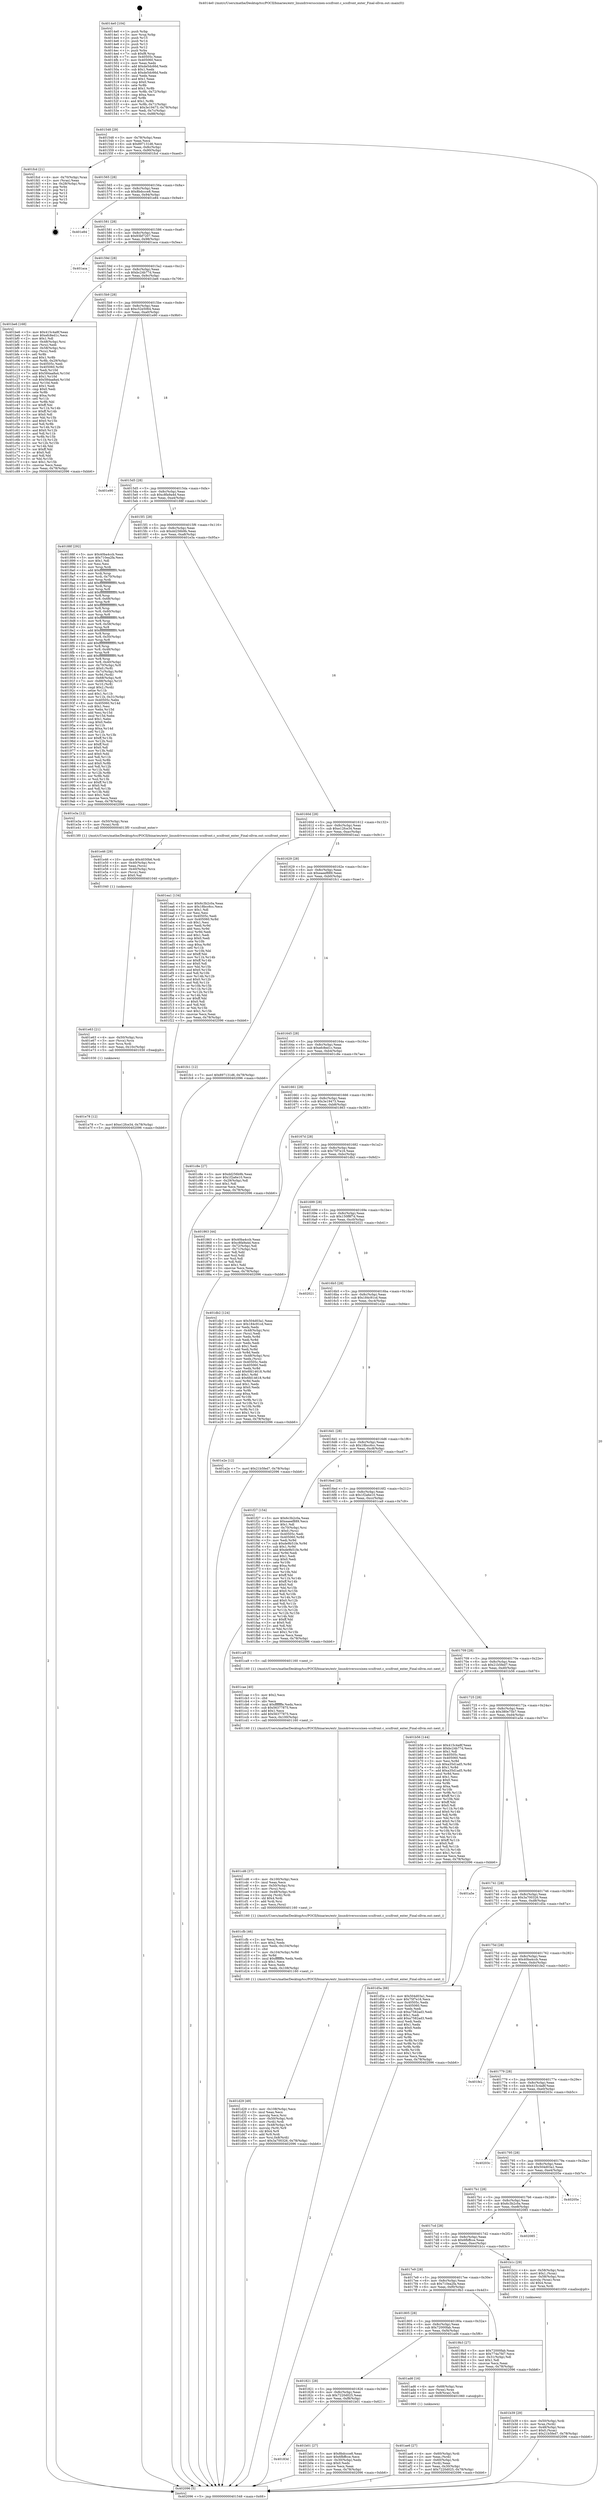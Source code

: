 digraph "0x4014e0" {
  label = "0x4014e0 (/mnt/c/Users/mathe/Desktop/tcc/POCII/binaries/extr_linuxdriversscsixen-scsifront.c_scsifront_enter_Final-ollvm.out::main(0))"
  labelloc = "t"
  node[shape=record]

  Entry [label="",width=0.3,height=0.3,shape=circle,fillcolor=black,style=filled]
  "0x401548" [label="{
     0x401548 [29]\l
     | [instrs]\l
     &nbsp;&nbsp;0x401548 \<+3\>: mov -0x78(%rbp),%eax\l
     &nbsp;&nbsp;0x40154b \<+2\>: mov %eax,%ecx\l
     &nbsp;&nbsp;0x40154d \<+6\>: sub $0x897131d6,%ecx\l
     &nbsp;&nbsp;0x401553 \<+6\>: mov %eax,-0x8c(%rbp)\l
     &nbsp;&nbsp;0x401559 \<+6\>: mov %ecx,-0x90(%rbp)\l
     &nbsp;&nbsp;0x40155f \<+6\>: je 0000000000401fcd \<main+0xaed\>\l
  }"]
  "0x401fcd" [label="{
     0x401fcd [21]\l
     | [instrs]\l
     &nbsp;&nbsp;0x401fcd \<+4\>: mov -0x70(%rbp),%rax\l
     &nbsp;&nbsp;0x401fd1 \<+2\>: mov (%rax),%eax\l
     &nbsp;&nbsp;0x401fd3 \<+4\>: lea -0x28(%rbp),%rsp\l
     &nbsp;&nbsp;0x401fd7 \<+1\>: pop %rbx\l
     &nbsp;&nbsp;0x401fd8 \<+2\>: pop %r12\l
     &nbsp;&nbsp;0x401fda \<+2\>: pop %r13\l
     &nbsp;&nbsp;0x401fdc \<+2\>: pop %r14\l
     &nbsp;&nbsp;0x401fde \<+2\>: pop %r15\l
     &nbsp;&nbsp;0x401fe0 \<+1\>: pop %rbp\l
     &nbsp;&nbsp;0x401fe1 \<+1\>: ret\l
  }"]
  "0x401565" [label="{
     0x401565 [28]\l
     | [instrs]\l
     &nbsp;&nbsp;0x401565 \<+5\>: jmp 000000000040156a \<main+0x8a\>\l
     &nbsp;&nbsp;0x40156a \<+6\>: mov -0x8c(%rbp),%eax\l
     &nbsp;&nbsp;0x401570 \<+5\>: sub $0x8bdccce8,%eax\l
     &nbsp;&nbsp;0x401575 \<+6\>: mov %eax,-0x94(%rbp)\l
     &nbsp;&nbsp;0x40157b \<+6\>: je 0000000000401e84 \<main+0x9a4\>\l
  }"]
  Exit [label="",width=0.3,height=0.3,shape=circle,fillcolor=black,style=filled,peripheries=2]
  "0x401e84" [label="{
     0x401e84\l
  }", style=dashed]
  "0x401581" [label="{
     0x401581 [28]\l
     | [instrs]\l
     &nbsp;&nbsp;0x401581 \<+5\>: jmp 0000000000401586 \<main+0xa6\>\l
     &nbsp;&nbsp;0x401586 \<+6\>: mov -0x8c(%rbp),%eax\l
     &nbsp;&nbsp;0x40158c \<+5\>: sub $0x93bf7207,%eax\l
     &nbsp;&nbsp;0x401591 \<+6\>: mov %eax,-0x98(%rbp)\l
     &nbsp;&nbsp;0x401597 \<+6\>: je 0000000000401aca \<main+0x5ea\>\l
  }"]
  "0x401e78" [label="{
     0x401e78 [12]\l
     | [instrs]\l
     &nbsp;&nbsp;0x401e78 \<+7\>: movl $0xe12fce34,-0x78(%rbp)\l
     &nbsp;&nbsp;0x401e7f \<+5\>: jmp 0000000000402096 \<main+0xbb6\>\l
  }"]
  "0x401aca" [label="{
     0x401aca\l
  }", style=dashed]
  "0x40159d" [label="{
     0x40159d [28]\l
     | [instrs]\l
     &nbsp;&nbsp;0x40159d \<+5\>: jmp 00000000004015a2 \<main+0xc2\>\l
     &nbsp;&nbsp;0x4015a2 \<+6\>: mov -0x8c(%rbp),%eax\l
     &nbsp;&nbsp;0x4015a8 \<+5\>: sub $0xbc24b77d,%eax\l
     &nbsp;&nbsp;0x4015ad \<+6\>: mov %eax,-0x9c(%rbp)\l
     &nbsp;&nbsp;0x4015b3 \<+6\>: je 0000000000401be6 \<main+0x706\>\l
  }"]
  "0x401e63" [label="{
     0x401e63 [21]\l
     | [instrs]\l
     &nbsp;&nbsp;0x401e63 \<+4\>: mov -0x50(%rbp),%rcx\l
     &nbsp;&nbsp;0x401e67 \<+3\>: mov (%rcx),%rcx\l
     &nbsp;&nbsp;0x401e6a \<+3\>: mov %rcx,%rdi\l
     &nbsp;&nbsp;0x401e6d \<+6\>: mov %eax,-0x10c(%rbp)\l
     &nbsp;&nbsp;0x401e73 \<+5\>: call 0000000000401030 \<free@plt\>\l
     | [calls]\l
     &nbsp;&nbsp;0x401030 \{1\} (unknown)\l
  }"]
  "0x401be6" [label="{
     0x401be6 [168]\l
     | [instrs]\l
     &nbsp;&nbsp;0x401be6 \<+5\>: mov $0x415c4a8f,%eax\l
     &nbsp;&nbsp;0x401beb \<+5\>: mov $0xefc8ed1c,%ecx\l
     &nbsp;&nbsp;0x401bf0 \<+2\>: mov $0x1,%dl\l
     &nbsp;&nbsp;0x401bf2 \<+4\>: mov -0x48(%rbp),%rsi\l
     &nbsp;&nbsp;0x401bf6 \<+2\>: mov (%rsi),%edi\l
     &nbsp;&nbsp;0x401bf8 \<+4\>: mov -0x58(%rbp),%rsi\l
     &nbsp;&nbsp;0x401bfc \<+2\>: cmp (%rsi),%edi\l
     &nbsp;&nbsp;0x401bfe \<+4\>: setl %r8b\l
     &nbsp;&nbsp;0x401c02 \<+4\>: and $0x1,%r8b\l
     &nbsp;&nbsp;0x401c06 \<+4\>: mov %r8b,-0x29(%rbp)\l
     &nbsp;&nbsp;0x401c0a \<+7\>: mov 0x40505c,%edi\l
     &nbsp;&nbsp;0x401c11 \<+8\>: mov 0x405060,%r9d\l
     &nbsp;&nbsp;0x401c19 \<+3\>: mov %edi,%r10d\l
     &nbsp;&nbsp;0x401c1c \<+7\>: add $0x584aa8a4,%r10d\l
     &nbsp;&nbsp;0x401c23 \<+4\>: sub $0x1,%r10d\l
     &nbsp;&nbsp;0x401c27 \<+7\>: sub $0x584aa8a4,%r10d\l
     &nbsp;&nbsp;0x401c2e \<+4\>: imul %r10d,%edi\l
     &nbsp;&nbsp;0x401c32 \<+3\>: and $0x1,%edi\l
     &nbsp;&nbsp;0x401c35 \<+3\>: cmp $0x0,%edi\l
     &nbsp;&nbsp;0x401c38 \<+4\>: sete %r8b\l
     &nbsp;&nbsp;0x401c3c \<+4\>: cmp $0xa,%r9d\l
     &nbsp;&nbsp;0x401c40 \<+4\>: setl %r11b\l
     &nbsp;&nbsp;0x401c44 \<+3\>: mov %r8b,%bl\l
     &nbsp;&nbsp;0x401c47 \<+3\>: xor $0xff,%bl\l
     &nbsp;&nbsp;0x401c4a \<+3\>: mov %r11b,%r14b\l
     &nbsp;&nbsp;0x401c4d \<+4\>: xor $0xff,%r14b\l
     &nbsp;&nbsp;0x401c51 \<+3\>: xor $0x0,%dl\l
     &nbsp;&nbsp;0x401c54 \<+3\>: mov %bl,%r15b\l
     &nbsp;&nbsp;0x401c57 \<+4\>: and $0x0,%r15b\l
     &nbsp;&nbsp;0x401c5b \<+3\>: and %dl,%r8b\l
     &nbsp;&nbsp;0x401c5e \<+3\>: mov %r14b,%r12b\l
     &nbsp;&nbsp;0x401c61 \<+4\>: and $0x0,%r12b\l
     &nbsp;&nbsp;0x401c65 \<+3\>: and %dl,%r11b\l
     &nbsp;&nbsp;0x401c68 \<+3\>: or %r8b,%r15b\l
     &nbsp;&nbsp;0x401c6b \<+3\>: or %r11b,%r12b\l
     &nbsp;&nbsp;0x401c6e \<+3\>: xor %r12b,%r15b\l
     &nbsp;&nbsp;0x401c71 \<+3\>: or %r14b,%bl\l
     &nbsp;&nbsp;0x401c74 \<+3\>: xor $0xff,%bl\l
     &nbsp;&nbsp;0x401c77 \<+3\>: or $0x0,%dl\l
     &nbsp;&nbsp;0x401c7a \<+2\>: and %dl,%bl\l
     &nbsp;&nbsp;0x401c7c \<+3\>: or %bl,%r15b\l
     &nbsp;&nbsp;0x401c7f \<+4\>: test $0x1,%r15b\l
     &nbsp;&nbsp;0x401c83 \<+3\>: cmovne %ecx,%eax\l
     &nbsp;&nbsp;0x401c86 \<+3\>: mov %eax,-0x78(%rbp)\l
     &nbsp;&nbsp;0x401c89 \<+5\>: jmp 0000000000402096 \<main+0xbb6\>\l
  }"]
  "0x4015b9" [label="{
     0x4015b9 [28]\l
     | [instrs]\l
     &nbsp;&nbsp;0x4015b9 \<+5\>: jmp 00000000004015be \<main+0xde\>\l
     &nbsp;&nbsp;0x4015be \<+6\>: mov -0x8c(%rbp),%eax\l
     &nbsp;&nbsp;0x4015c4 \<+5\>: sub $0xc52e5064,%eax\l
     &nbsp;&nbsp;0x4015c9 \<+6\>: mov %eax,-0xa0(%rbp)\l
     &nbsp;&nbsp;0x4015cf \<+6\>: je 0000000000401e90 \<main+0x9b0\>\l
  }"]
  "0x401e46" [label="{
     0x401e46 [29]\l
     | [instrs]\l
     &nbsp;&nbsp;0x401e46 \<+10\>: movabs $0x4030b6,%rdi\l
     &nbsp;&nbsp;0x401e50 \<+4\>: mov -0x40(%rbp),%rcx\l
     &nbsp;&nbsp;0x401e54 \<+2\>: mov %eax,(%rcx)\l
     &nbsp;&nbsp;0x401e56 \<+4\>: mov -0x40(%rbp),%rcx\l
     &nbsp;&nbsp;0x401e5a \<+2\>: mov (%rcx),%esi\l
     &nbsp;&nbsp;0x401e5c \<+2\>: mov $0x0,%al\l
     &nbsp;&nbsp;0x401e5e \<+5\>: call 0000000000401040 \<printf@plt\>\l
     | [calls]\l
     &nbsp;&nbsp;0x401040 \{1\} (unknown)\l
  }"]
  "0x401e90" [label="{
     0x401e90\l
  }", style=dashed]
  "0x4015d5" [label="{
     0x4015d5 [28]\l
     | [instrs]\l
     &nbsp;&nbsp;0x4015d5 \<+5\>: jmp 00000000004015da \<main+0xfa\>\l
     &nbsp;&nbsp;0x4015da \<+6\>: mov -0x8c(%rbp),%eax\l
     &nbsp;&nbsp;0x4015e0 \<+5\>: sub $0xc8fa9a4d,%eax\l
     &nbsp;&nbsp;0x4015e5 \<+6\>: mov %eax,-0xa4(%rbp)\l
     &nbsp;&nbsp;0x4015eb \<+6\>: je 000000000040188f \<main+0x3af\>\l
  }"]
  "0x401d29" [label="{
     0x401d29 [49]\l
     | [instrs]\l
     &nbsp;&nbsp;0x401d29 \<+6\>: mov -0x108(%rbp),%ecx\l
     &nbsp;&nbsp;0x401d2f \<+3\>: imul %eax,%ecx\l
     &nbsp;&nbsp;0x401d32 \<+3\>: movslq %ecx,%rsi\l
     &nbsp;&nbsp;0x401d35 \<+4\>: mov -0x50(%rbp),%rdi\l
     &nbsp;&nbsp;0x401d39 \<+3\>: mov (%rdi),%rdi\l
     &nbsp;&nbsp;0x401d3c \<+4\>: mov -0x48(%rbp),%r9\l
     &nbsp;&nbsp;0x401d40 \<+3\>: movslq (%r9),%r9\l
     &nbsp;&nbsp;0x401d43 \<+4\>: shl $0x4,%r9\l
     &nbsp;&nbsp;0x401d47 \<+3\>: add %r9,%rdi\l
     &nbsp;&nbsp;0x401d4a \<+4\>: mov %rsi,0x8(%rdi)\l
     &nbsp;&nbsp;0x401d4e \<+7\>: movl $0x3a700326,-0x78(%rbp)\l
     &nbsp;&nbsp;0x401d55 \<+5\>: jmp 0000000000402096 \<main+0xbb6\>\l
  }"]
  "0x40188f" [label="{
     0x40188f [292]\l
     | [instrs]\l
     &nbsp;&nbsp;0x40188f \<+5\>: mov $0x40ba4ccb,%eax\l
     &nbsp;&nbsp;0x401894 \<+5\>: mov $0x710ea2fa,%ecx\l
     &nbsp;&nbsp;0x401899 \<+2\>: mov $0x1,%dl\l
     &nbsp;&nbsp;0x40189b \<+2\>: xor %esi,%esi\l
     &nbsp;&nbsp;0x40189d \<+3\>: mov %rsp,%rdi\l
     &nbsp;&nbsp;0x4018a0 \<+4\>: add $0xfffffffffffffff0,%rdi\l
     &nbsp;&nbsp;0x4018a4 \<+3\>: mov %rdi,%rsp\l
     &nbsp;&nbsp;0x4018a7 \<+4\>: mov %rdi,-0x70(%rbp)\l
     &nbsp;&nbsp;0x4018ab \<+3\>: mov %rsp,%rdi\l
     &nbsp;&nbsp;0x4018ae \<+4\>: add $0xfffffffffffffff0,%rdi\l
     &nbsp;&nbsp;0x4018b2 \<+3\>: mov %rdi,%rsp\l
     &nbsp;&nbsp;0x4018b5 \<+3\>: mov %rsp,%r8\l
     &nbsp;&nbsp;0x4018b8 \<+4\>: add $0xfffffffffffffff0,%r8\l
     &nbsp;&nbsp;0x4018bc \<+3\>: mov %r8,%rsp\l
     &nbsp;&nbsp;0x4018bf \<+4\>: mov %r8,-0x68(%rbp)\l
     &nbsp;&nbsp;0x4018c3 \<+3\>: mov %rsp,%r8\l
     &nbsp;&nbsp;0x4018c6 \<+4\>: add $0xfffffffffffffff0,%r8\l
     &nbsp;&nbsp;0x4018ca \<+3\>: mov %r8,%rsp\l
     &nbsp;&nbsp;0x4018cd \<+4\>: mov %r8,-0x60(%rbp)\l
     &nbsp;&nbsp;0x4018d1 \<+3\>: mov %rsp,%r8\l
     &nbsp;&nbsp;0x4018d4 \<+4\>: add $0xfffffffffffffff0,%r8\l
     &nbsp;&nbsp;0x4018d8 \<+3\>: mov %r8,%rsp\l
     &nbsp;&nbsp;0x4018db \<+4\>: mov %r8,-0x58(%rbp)\l
     &nbsp;&nbsp;0x4018df \<+3\>: mov %rsp,%r8\l
     &nbsp;&nbsp;0x4018e2 \<+4\>: add $0xfffffffffffffff0,%r8\l
     &nbsp;&nbsp;0x4018e6 \<+3\>: mov %r8,%rsp\l
     &nbsp;&nbsp;0x4018e9 \<+4\>: mov %r8,-0x50(%rbp)\l
     &nbsp;&nbsp;0x4018ed \<+3\>: mov %rsp,%r8\l
     &nbsp;&nbsp;0x4018f0 \<+4\>: add $0xfffffffffffffff0,%r8\l
     &nbsp;&nbsp;0x4018f4 \<+3\>: mov %r8,%rsp\l
     &nbsp;&nbsp;0x4018f7 \<+4\>: mov %r8,-0x48(%rbp)\l
     &nbsp;&nbsp;0x4018fb \<+3\>: mov %rsp,%r8\l
     &nbsp;&nbsp;0x4018fe \<+4\>: add $0xfffffffffffffff0,%r8\l
     &nbsp;&nbsp;0x401902 \<+3\>: mov %r8,%rsp\l
     &nbsp;&nbsp;0x401905 \<+4\>: mov %r8,-0x40(%rbp)\l
     &nbsp;&nbsp;0x401909 \<+4\>: mov -0x70(%rbp),%r8\l
     &nbsp;&nbsp;0x40190d \<+7\>: movl $0x0,(%r8)\l
     &nbsp;&nbsp;0x401914 \<+4\>: mov -0x7c(%rbp),%r9d\l
     &nbsp;&nbsp;0x401918 \<+3\>: mov %r9d,(%rdi)\l
     &nbsp;&nbsp;0x40191b \<+4\>: mov -0x68(%rbp),%r8\l
     &nbsp;&nbsp;0x40191f \<+7\>: mov -0x88(%rbp),%r10\l
     &nbsp;&nbsp;0x401926 \<+3\>: mov %r10,(%r8)\l
     &nbsp;&nbsp;0x401929 \<+3\>: cmpl $0x2,(%rdi)\l
     &nbsp;&nbsp;0x40192c \<+4\>: setne %r11b\l
     &nbsp;&nbsp;0x401930 \<+4\>: and $0x1,%r11b\l
     &nbsp;&nbsp;0x401934 \<+4\>: mov %r11b,-0x31(%rbp)\l
     &nbsp;&nbsp;0x401938 \<+7\>: mov 0x40505c,%ebx\l
     &nbsp;&nbsp;0x40193f \<+8\>: mov 0x405060,%r14d\l
     &nbsp;&nbsp;0x401947 \<+3\>: sub $0x1,%esi\l
     &nbsp;&nbsp;0x40194a \<+3\>: mov %ebx,%r15d\l
     &nbsp;&nbsp;0x40194d \<+3\>: add %esi,%r15d\l
     &nbsp;&nbsp;0x401950 \<+4\>: imul %r15d,%ebx\l
     &nbsp;&nbsp;0x401954 \<+3\>: and $0x1,%ebx\l
     &nbsp;&nbsp;0x401957 \<+3\>: cmp $0x0,%ebx\l
     &nbsp;&nbsp;0x40195a \<+4\>: sete %r11b\l
     &nbsp;&nbsp;0x40195e \<+4\>: cmp $0xa,%r14d\l
     &nbsp;&nbsp;0x401962 \<+4\>: setl %r12b\l
     &nbsp;&nbsp;0x401966 \<+3\>: mov %r11b,%r13b\l
     &nbsp;&nbsp;0x401969 \<+4\>: xor $0xff,%r13b\l
     &nbsp;&nbsp;0x40196d \<+3\>: mov %r12b,%sil\l
     &nbsp;&nbsp;0x401970 \<+4\>: xor $0xff,%sil\l
     &nbsp;&nbsp;0x401974 \<+3\>: xor $0x0,%dl\l
     &nbsp;&nbsp;0x401977 \<+3\>: mov %r13b,%dil\l
     &nbsp;&nbsp;0x40197a \<+4\>: and $0x0,%dil\l
     &nbsp;&nbsp;0x40197e \<+3\>: and %dl,%r11b\l
     &nbsp;&nbsp;0x401981 \<+3\>: mov %sil,%r8b\l
     &nbsp;&nbsp;0x401984 \<+4\>: and $0x0,%r8b\l
     &nbsp;&nbsp;0x401988 \<+3\>: and %dl,%r12b\l
     &nbsp;&nbsp;0x40198b \<+3\>: or %r11b,%dil\l
     &nbsp;&nbsp;0x40198e \<+3\>: or %r12b,%r8b\l
     &nbsp;&nbsp;0x401991 \<+3\>: xor %r8b,%dil\l
     &nbsp;&nbsp;0x401994 \<+3\>: or %sil,%r13b\l
     &nbsp;&nbsp;0x401997 \<+4\>: xor $0xff,%r13b\l
     &nbsp;&nbsp;0x40199b \<+3\>: or $0x0,%dl\l
     &nbsp;&nbsp;0x40199e \<+3\>: and %dl,%r13b\l
     &nbsp;&nbsp;0x4019a1 \<+3\>: or %r13b,%dil\l
     &nbsp;&nbsp;0x4019a4 \<+4\>: test $0x1,%dil\l
     &nbsp;&nbsp;0x4019a8 \<+3\>: cmovne %ecx,%eax\l
     &nbsp;&nbsp;0x4019ab \<+3\>: mov %eax,-0x78(%rbp)\l
     &nbsp;&nbsp;0x4019ae \<+5\>: jmp 0000000000402096 \<main+0xbb6\>\l
  }"]
  "0x4015f1" [label="{
     0x4015f1 [28]\l
     | [instrs]\l
     &nbsp;&nbsp;0x4015f1 \<+5\>: jmp 00000000004015f6 \<main+0x116\>\l
     &nbsp;&nbsp;0x4015f6 \<+6\>: mov -0x8c(%rbp),%eax\l
     &nbsp;&nbsp;0x4015fc \<+5\>: sub $0xdd256b9b,%eax\l
     &nbsp;&nbsp;0x401601 \<+6\>: mov %eax,-0xa8(%rbp)\l
     &nbsp;&nbsp;0x401607 \<+6\>: je 0000000000401e3a \<main+0x95a\>\l
  }"]
  "0x401cfb" [label="{
     0x401cfb [46]\l
     | [instrs]\l
     &nbsp;&nbsp;0x401cfb \<+2\>: xor %ecx,%ecx\l
     &nbsp;&nbsp;0x401cfd \<+5\>: mov $0x2,%edx\l
     &nbsp;&nbsp;0x401d02 \<+6\>: mov %edx,-0x104(%rbp)\l
     &nbsp;&nbsp;0x401d08 \<+1\>: cltd\l
     &nbsp;&nbsp;0x401d09 \<+7\>: mov -0x104(%rbp),%r8d\l
     &nbsp;&nbsp;0x401d10 \<+3\>: idiv %r8d\l
     &nbsp;&nbsp;0x401d13 \<+6\>: imul $0xfffffffe,%edx,%edx\l
     &nbsp;&nbsp;0x401d19 \<+3\>: sub $0x1,%ecx\l
     &nbsp;&nbsp;0x401d1c \<+2\>: sub %ecx,%edx\l
     &nbsp;&nbsp;0x401d1e \<+6\>: mov %edx,-0x108(%rbp)\l
     &nbsp;&nbsp;0x401d24 \<+5\>: call 0000000000401160 \<next_i\>\l
     | [calls]\l
     &nbsp;&nbsp;0x401160 \{1\} (/mnt/c/Users/mathe/Desktop/tcc/POCII/binaries/extr_linuxdriversscsixen-scsifront.c_scsifront_enter_Final-ollvm.out::next_i)\l
  }"]
  "0x401e3a" [label="{
     0x401e3a [12]\l
     | [instrs]\l
     &nbsp;&nbsp;0x401e3a \<+4\>: mov -0x50(%rbp),%rax\l
     &nbsp;&nbsp;0x401e3e \<+3\>: mov (%rax),%rdi\l
     &nbsp;&nbsp;0x401e41 \<+5\>: call 00000000004013f0 \<scsifront_enter\>\l
     | [calls]\l
     &nbsp;&nbsp;0x4013f0 \{1\} (/mnt/c/Users/mathe/Desktop/tcc/POCII/binaries/extr_linuxdriversscsixen-scsifront.c_scsifront_enter_Final-ollvm.out::scsifront_enter)\l
  }"]
  "0x40160d" [label="{
     0x40160d [28]\l
     | [instrs]\l
     &nbsp;&nbsp;0x40160d \<+5\>: jmp 0000000000401612 \<main+0x132\>\l
     &nbsp;&nbsp;0x401612 \<+6\>: mov -0x8c(%rbp),%eax\l
     &nbsp;&nbsp;0x401618 \<+5\>: sub $0xe12fce34,%eax\l
     &nbsp;&nbsp;0x40161d \<+6\>: mov %eax,-0xac(%rbp)\l
     &nbsp;&nbsp;0x401623 \<+6\>: je 0000000000401ea1 \<main+0x9c1\>\l
  }"]
  "0x401cd6" [label="{
     0x401cd6 [37]\l
     | [instrs]\l
     &nbsp;&nbsp;0x401cd6 \<+6\>: mov -0x100(%rbp),%ecx\l
     &nbsp;&nbsp;0x401cdc \<+3\>: imul %eax,%ecx\l
     &nbsp;&nbsp;0x401cdf \<+4\>: mov -0x50(%rbp),%rsi\l
     &nbsp;&nbsp;0x401ce3 \<+3\>: mov (%rsi),%rsi\l
     &nbsp;&nbsp;0x401ce6 \<+4\>: mov -0x48(%rbp),%rdi\l
     &nbsp;&nbsp;0x401cea \<+3\>: movslq (%rdi),%rdi\l
     &nbsp;&nbsp;0x401ced \<+4\>: shl $0x4,%rdi\l
     &nbsp;&nbsp;0x401cf1 \<+3\>: add %rdi,%rsi\l
     &nbsp;&nbsp;0x401cf4 \<+2\>: mov %ecx,(%rsi)\l
     &nbsp;&nbsp;0x401cf6 \<+5\>: call 0000000000401160 \<next_i\>\l
     | [calls]\l
     &nbsp;&nbsp;0x401160 \{1\} (/mnt/c/Users/mathe/Desktop/tcc/POCII/binaries/extr_linuxdriversscsixen-scsifront.c_scsifront_enter_Final-ollvm.out::next_i)\l
  }"]
  "0x401ea1" [label="{
     0x401ea1 [134]\l
     | [instrs]\l
     &nbsp;&nbsp;0x401ea1 \<+5\>: mov $0x6c3b2c0a,%eax\l
     &nbsp;&nbsp;0x401ea6 \<+5\>: mov $0x18bcc6cc,%ecx\l
     &nbsp;&nbsp;0x401eab \<+2\>: mov $0x1,%dl\l
     &nbsp;&nbsp;0x401ead \<+2\>: xor %esi,%esi\l
     &nbsp;&nbsp;0x401eaf \<+7\>: mov 0x40505c,%edi\l
     &nbsp;&nbsp;0x401eb6 \<+8\>: mov 0x405060,%r8d\l
     &nbsp;&nbsp;0x401ebe \<+3\>: sub $0x1,%esi\l
     &nbsp;&nbsp;0x401ec1 \<+3\>: mov %edi,%r9d\l
     &nbsp;&nbsp;0x401ec4 \<+3\>: add %esi,%r9d\l
     &nbsp;&nbsp;0x401ec7 \<+4\>: imul %r9d,%edi\l
     &nbsp;&nbsp;0x401ecb \<+3\>: and $0x1,%edi\l
     &nbsp;&nbsp;0x401ece \<+3\>: cmp $0x0,%edi\l
     &nbsp;&nbsp;0x401ed1 \<+4\>: sete %r10b\l
     &nbsp;&nbsp;0x401ed5 \<+4\>: cmp $0xa,%r8d\l
     &nbsp;&nbsp;0x401ed9 \<+4\>: setl %r11b\l
     &nbsp;&nbsp;0x401edd \<+3\>: mov %r10b,%bl\l
     &nbsp;&nbsp;0x401ee0 \<+3\>: xor $0xff,%bl\l
     &nbsp;&nbsp;0x401ee3 \<+3\>: mov %r11b,%r14b\l
     &nbsp;&nbsp;0x401ee6 \<+4\>: xor $0xff,%r14b\l
     &nbsp;&nbsp;0x401eea \<+3\>: xor $0x0,%dl\l
     &nbsp;&nbsp;0x401eed \<+3\>: mov %bl,%r15b\l
     &nbsp;&nbsp;0x401ef0 \<+4\>: and $0x0,%r15b\l
     &nbsp;&nbsp;0x401ef4 \<+3\>: and %dl,%r10b\l
     &nbsp;&nbsp;0x401ef7 \<+3\>: mov %r14b,%r12b\l
     &nbsp;&nbsp;0x401efa \<+4\>: and $0x0,%r12b\l
     &nbsp;&nbsp;0x401efe \<+3\>: and %dl,%r11b\l
     &nbsp;&nbsp;0x401f01 \<+3\>: or %r10b,%r15b\l
     &nbsp;&nbsp;0x401f04 \<+3\>: or %r11b,%r12b\l
     &nbsp;&nbsp;0x401f07 \<+3\>: xor %r12b,%r15b\l
     &nbsp;&nbsp;0x401f0a \<+3\>: or %r14b,%bl\l
     &nbsp;&nbsp;0x401f0d \<+3\>: xor $0xff,%bl\l
     &nbsp;&nbsp;0x401f10 \<+3\>: or $0x0,%dl\l
     &nbsp;&nbsp;0x401f13 \<+2\>: and %dl,%bl\l
     &nbsp;&nbsp;0x401f15 \<+3\>: or %bl,%r15b\l
     &nbsp;&nbsp;0x401f18 \<+4\>: test $0x1,%r15b\l
     &nbsp;&nbsp;0x401f1c \<+3\>: cmovne %ecx,%eax\l
     &nbsp;&nbsp;0x401f1f \<+3\>: mov %eax,-0x78(%rbp)\l
     &nbsp;&nbsp;0x401f22 \<+5\>: jmp 0000000000402096 \<main+0xbb6\>\l
  }"]
  "0x401629" [label="{
     0x401629 [28]\l
     | [instrs]\l
     &nbsp;&nbsp;0x401629 \<+5\>: jmp 000000000040162e \<main+0x14e\>\l
     &nbsp;&nbsp;0x40162e \<+6\>: mov -0x8c(%rbp),%eax\l
     &nbsp;&nbsp;0x401634 \<+5\>: sub $0xeaeef889,%eax\l
     &nbsp;&nbsp;0x401639 \<+6\>: mov %eax,-0xb0(%rbp)\l
     &nbsp;&nbsp;0x40163f \<+6\>: je 0000000000401fc1 \<main+0xae1\>\l
  }"]
  "0x401cae" [label="{
     0x401cae [40]\l
     | [instrs]\l
     &nbsp;&nbsp;0x401cae \<+5\>: mov $0x2,%ecx\l
     &nbsp;&nbsp;0x401cb3 \<+1\>: cltd\l
     &nbsp;&nbsp;0x401cb4 \<+2\>: idiv %ecx\l
     &nbsp;&nbsp;0x401cb6 \<+6\>: imul $0xfffffffe,%edx,%ecx\l
     &nbsp;&nbsp;0x401cbc \<+6\>: sub $0x56377875,%ecx\l
     &nbsp;&nbsp;0x401cc2 \<+3\>: add $0x1,%ecx\l
     &nbsp;&nbsp;0x401cc5 \<+6\>: add $0x56377875,%ecx\l
     &nbsp;&nbsp;0x401ccb \<+6\>: mov %ecx,-0x100(%rbp)\l
     &nbsp;&nbsp;0x401cd1 \<+5\>: call 0000000000401160 \<next_i\>\l
     | [calls]\l
     &nbsp;&nbsp;0x401160 \{1\} (/mnt/c/Users/mathe/Desktop/tcc/POCII/binaries/extr_linuxdriversscsixen-scsifront.c_scsifront_enter_Final-ollvm.out::next_i)\l
  }"]
  "0x401fc1" [label="{
     0x401fc1 [12]\l
     | [instrs]\l
     &nbsp;&nbsp;0x401fc1 \<+7\>: movl $0x897131d6,-0x78(%rbp)\l
     &nbsp;&nbsp;0x401fc8 \<+5\>: jmp 0000000000402096 \<main+0xbb6\>\l
  }"]
  "0x401645" [label="{
     0x401645 [28]\l
     | [instrs]\l
     &nbsp;&nbsp;0x401645 \<+5\>: jmp 000000000040164a \<main+0x16a\>\l
     &nbsp;&nbsp;0x40164a \<+6\>: mov -0x8c(%rbp),%eax\l
     &nbsp;&nbsp;0x401650 \<+5\>: sub $0xefc8ed1c,%eax\l
     &nbsp;&nbsp;0x401655 \<+6\>: mov %eax,-0xb4(%rbp)\l
     &nbsp;&nbsp;0x40165b \<+6\>: je 0000000000401c8e \<main+0x7ae\>\l
  }"]
  "0x401b39" [label="{
     0x401b39 [29]\l
     | [instrs]\l
     &nbsp;&nbsp;0x401b39 \<+4\>: mov -0x50(%rbp),%rdi\l
     &nbsp;&nbsp;0x401b3d \<+3\>: mov %rax,(%rdi)\l
     &nbsp;&nbsp;0x401b40 \<+4\>: mov -0x48(%rbp),%rax\l
     &nbsp;&nbsp;0x401b44 \<+6\>: movl $0x0,(%rax)\l
     &nbsp;&nbsp;0x401b4a \<+7\>: movl $0x21b5fed7,-0x78(%rbp)\l
     &nbsp;&nbsp;0x401b51 \<+5\>: jmp 0000000000402096 \<main+0xbb6\>\l
  }"]
  "0x401c8e" [label="{
     0x401c8e [27]\l
     | [instrs]\l
     &nbsp;&nbsp;0x401c8e \<+5\>: mov $0xdd256b9b,%eax\l
     &nbsp;&nbsp;0x401c93 \<+5\>: mov $0x1f2a6e10,%ecx\l
     &nbsp;&nbsp;0x401c98 \<+3\>: mov -0x29(%rbp),%dl\l
     &nbsp;&nbsp;0x401c9b \<+3\>: test $0x1,%dl\l
     &nbsp;&nbsp;0x401c9e \<+3\>: cmovne %ecx,%eax\l
     &nbsp;&nbsp;0x401ca1 \<+3\>: mov %eax,-0x78(%rbp)\l
     &nbsp;&nbsp;0x401ca4 \<+5\>: jmp 0000000000402096 \<main+0xbb6\>\l
  }"]
  "0x401661" [label="{
     0x401661 [28]\l
     | [instrs]\l
     &nbsp;&nbsp;0x401661 \<+5\>: jmp 0000000000401666 \<main+0x186\>\l
     &nbsp;&nbsp;0x401666 \<+6\>: mov -0x8c(%rbp),%eax\l
     &nbsp;&nbsp;0x40166c \<+5\>: sub $0x3e19473,%eax\l
     &nbsp;&nbsp;0x401671 \<+6\>: mov %eax,-0xb8(%rbp)\l
     &nbsp;&nbsp;0x401677 \<+6\>: je 0000000000401863 \<main+0x383\>\l
  }"]
  "0x40183d" [label="{
     0x40183d\l
  }", style=dashed]
  "0x401863" [label="{
     0x401863 [44]\l
     | [instrs]\l
     &nbsp;&nbsp;0x401863 \<+5\>: mov $0x40ba4ccb,%eax\l
     &nbsp;&nbsp;0x401868 \<+5\>: mov $0xc8fa9a4d,%ecx\l
     &nbsp;&nbsp;0x40186d \<+3\>: mov -0x72(%rbp),%dl\l
     &nbsp;&nbsp;0x401870 \<+4\>: mov -0x71(%rbp),%sil\l
     &nbsp;&nbsp;0x401874 \<+3\>: mov %dl,%dil\l
     &nbsp;&nbsp;0x401877 \<+3\>: and %sil,%dil\l
     &nbsp;&nbsp;0x40187a \<+3\>: xor %sil,%dl\l
     &nbsp;&nbsp;0x40187d \<+3\>: or %dl,%dil\l
     &nbsp;&nbsp;0x401880 \<+4\>: test $0x1,%dil\l
     &nbsp;&nbsp;0x401884 \<+3\>: cmovne %ecx,%eax\l
     &nbsp;&nbsp;0x401887 \<+3\>: mov %eax,-0x78(%rbp)\l
     &nbsp;&nbsp;0x40188a \<+5\>: jmp 0000000000402096 \<main+0xbb6\>\l
  }"]
  "0x40167d" [label="{
     0x40167d [28]\l
     | [instrs]\l
     &nbsp;&nbsp;0x40167d \<+5\>: jmp 0000000000401682 \<main+0x1a2\>\l
     &nbsp;&nbsp;0x401682 \<+6\>: mov -0x8c(%rbp),%eax\l
     &nbsp;&nbsp;0x401688 \<+5\>: sub $0x75f7e16,%eax\l
     &nbsp;&nbsp;0x40168d \<+6\>: mov %eax,-0xbc(%rbp)\l
     &nbsp;&nbsp;0x401693 \<+6\>: je 0000000000401db2 \<main+0x8d2\>\l
  }"]
  "0x402096" [label="{
     0x402096 [5]\l
     | [instrs]\l
     &nbsp;&nbsp;0x402096 \<+5\>: jmp 0000000000401548 \<main+0x68\>\l
  }"]
  "0x4014e0" [label="{
     0x4014e0 [104]\l
     | [instrs]\l
     &nbsp;&nbsp;0x4014e0 \<+1\>: push %rbp\l
     &nbsp;&nbsp;0x4014e1 \<+3\>: mov %rsp,%rbp\l
     &nbsp;&nbsp;0x4014e4 \<+2\>: push %r15\l
     &nbsp;&nbsp;0x4014e6 \<+2\>: push %r14\l
     &nbsp;&nbsp;0x4014e8 \<+2\>: push %r13\l
     &nbsp;&nbsp;0x4014ea \<+2\>: push %r12\l
     &nbsp;&nbsp;0x4014ec \<+1\>: push %rbx\l
     &nbsp;&nbsp;0x4014ed \<+7\>: sub $0xf8,%rsp\l
     &nbsp;&nbsp;0x4014f4 \<+7\>: mov 0x40505c,%eax\l
     &nbsp;&nbsp;0x4014fb \<+7\>: mov 0x405060,%ecx\l
     &nbsp;&nbsp;0x401502 \<+2\>: mov %eax,%edx\l
     &nbsp;&nbsp;0x401504 \<+6\>: add $0xde5dc66d,%edx\l
     &nbsp;&nbsp;0x40150a \<+3\>: sub $0x1,%edx\l
     &nbsp;&nbsp;0x40150d \<+6\>: sub $0xde5dc66d,%edx\l
     &nbsp;&nbsp;0x401513 \<+3\>: imul %edx,%eax\l
     &nbsp;&nbsp;0x401516 \<+3\>: and $0x1,%eax\l
     &nbsp;&nbsp;0x401519 \<+3\>: cmp $0x0,%eax\l
     &nbsp;&nbsp;0x40151c \<+4\>: sete %r8b\l
     &nbsp;&nbsp;0x401520 \<+4\>: and $0x1,%r8b\l
     &nbsp;&nbsp;0x401524 \<+4\>: mov %r8b,-0x72(%rbp)\l
     &nbsp;&nbsp;0x401528 \<+3\>: cmp $0xa,%ecx\l
     &nbsp;&nbsp;0x40152b \<+4\>: setl %r8b\l
     &nbsp;&nbsp;0x40152f \<+4\>: and $0x1,%r8b\l
     &nbsp;&nbsp;0x401533 \<+4\>: mov %r8b,-0x71(%rbp)\l
     &nbsp;&nbsp;0x401537 \<+7\>: movl $0x3e19473,-0x78(%rbp)\l
     &nbsp;&nbsp;0x40153e \<+3\>: mov %edi,-0x7c(%rbp)\l
     &nbsp;&nbsp;0x401541 \<+7\>: mov %rsi,-0x88(%rbp)\l
  }"]
  "0x401b01" [label="{
     0x401b01 [27]\l
     | [instrs]\l
     &nbsp;&nbsp;0x401b01 \<+5\>: mov $0x8bdccce8,%eax\l
     &nbsp;&nbsp;0x401b06 \<+5\>: mov $0x6fbffcce,%ecx\l
     &nbsp;&nbsp;0x401b0b \<+3\>: mov -0x30(%rbp),%edx\l
     &nbsp;&nbsp;0x401b0e \<+3\>: cmp $0x0,%edx\l
     &nbsp;&nbsp;0x401b11 \<+3\>: cmove %ecx,%eax\l
     &nbsp;&nbsp;0x401b14 \<+3\>: mov %eax,-0x78(%rbp)\l
     &nbsp;&nbsp;0x401b17 \<+5\>: jmp 0000000000402096 \<main+0xbb6\>\l
  }"]
  "0x401ae6" [label="{
     0x401ae6 [27]\l
     | [instrs]\l
     &nbsp;&nbsp;0x401ae6 \<+4\>: mov -0x60(%rbp),%rdi\l
     &nbsp;&nbsp;0x401aea \<+2\>: mov %eax,(%rdi)\l
     &nbsp;&nbsp;0x401aec \<+4\>: mov -0x60(%rbp),%rdi\l
     &nbsp;&nbsp;0x401af0 \<+2\>: mov (%rdi),%eax\l
     &nbsp;&nbsp;0x401af2 \<+3\>: mov %eax,-0x30(%rbp)\l
     &nbsp;&nbsp;0x401af5 \<+7\>: movl $0x7220d025,-0x78(%rbp)\l
     &nbsp;&nbsp;0x401afc \<+5\>: jmp 0000000000402096 \<main+0xbb6\>\l
  }"]
  "0x401db2" [label="{
     0x401db2 [124]\l
     | [instrs]\l
     &nbsp;&nbsp;0x401db2 \<+5\>: mov $0x504d03a1,%eax\l
     &nbsp;&nbsp;0x401db7 \<+5\>: mov $0x184c91cd,%ecx\l
     &nbsp;&nbsp;0x401dbc \<+2\>: xor %edx,%edx\l
     &nbsp;&nbsp;0x401dbe \<+4\>: mov -0x48(%rbp),%rsi\l
     &nbsp;&nbsp;0x401dc2 \<+2\>: mov (%rsi),%edi\l
     &nbsp;&nbsp;0x401dc4 \<+3\>: mov %edx,%r8d\l
     &nbsp;&nbsp;0x401dc7 \<+3\>: sub %edi,%r8d\l
     &nbsp;&nbsp;0x401dca \<+2\>: mov %edx,%edi\l
     &nbsp;&nbsp;0x401dcc \<+3\>: sub $0x1,%edi\l
     &nbsp;&nbsp;0x401dcf \<+3\>: add %edi,%r8d\l
     &nbsp;&nbsp;0x401dd2 \<+3\>: sub %r8d,%edx\l
     &nbsp;&nbsp;0x401dd5 \<+4\>: mov -0x48(%rbp),%rsi\l
     &nbsp;&nbsp;0x401dd9 \<+2\>: mov %edx,(%rsi)\l
     &nbsp;&nbsp;0x401ddb \<+7\>: mov 0x40505c,%edx\l
     &nbsp;&nbsp;0x401de2 \<+7\>: mov 0x405060,%edi\l
     &nbsp;&nbsp;0x401de9 \<+3\>: mov %edx,%r8d\l
     &nbsp;&nbsp;0x401dec \<+7\>: add $0x6fd14618,%r8d\l
     &nbsp;&nbsp;0x401df3 \<+4\>: sub $0x1,%r8d\l
     &nbsp;&nbsp;0x401df7 \<+7\>: sub $0x6fd14618,%r8d\l
     &nbsp;&nbsp;0x401dfe \<+4\>: imul %r8d,%edx\l
     &nbsp;&nbsp;0x401e02 \<+3\>: and $0x1,%edx\l
     &nbsp;&nbsp;0x401e05 \<+3\>: cmp $0x0,%edx\l
     &nbsp;&nbsp;0x401e08 \<+4\>: sete %r9b\l
     &nbsp;&nbsp;0x401e0c \<+3\>: cmp $0xa,%edi\l
     &nbsp;&nbsp;0x401e0f \<+4\>: setl %r10b\l
     &nbsp;&nbsp;0x401e13 \<+3\>: mov %r9b,%r11b\l
     &nbsp;&nbsp;0x401e16 \<+3\>: and %r10b,%r11b\l
     &nbsp;&nbsp;0x401e19 \<+3\>: xor %r10b,%r9b\l
     &nbsp;&nbsp;0x401e1c \<+3\>: or %r9b,%r11b\l
     &nbsp;&nbsp;0x401e1f \<+4\>: test $0x1,%r11b\l
     &nbsp;&nbsp;0x401e23 \<+3\>: cmovne %ecx,%eax\l
     &nbsp;&nbsp;0x401e26 \<+3\>: mov %eax,-0x78(%rbp)\l
     &nbsp;&nbsp;0x401e29 \<+5\>: jmp 0000000000402096 \<main+0xbb6\>\l
  }"]
  "0x401699" [label="{
     0x401699 [28]\l
     | [instrs]\l
     &nbsp;&nbsp;0x401699 \<+5\>: jmp 000000000040169e \<main+0x1be\>\l
     &nbsp;&nbsp;0x40169e \<+6\>: mov -0x8c(%rbp),%eax\l
     &nbsp;&nbsp;0x4016a4 \<+5\>: sub $0x150f8f7d,%eax\l
     &nbsp;&nbsp;0x4016a9 \<+6\>: mov %eax,-0xc0(%rbp)\l
     &nbsp;&nbsp;0x4016af \<+6\>: je 0000000000402021 \<main+0xb41\>\l
  }"]
  "0x401821" [label="{
     0x401821 [28]\l
     | [instrs]\l
     &nbsp;&nbsp;0x401821 \<+5\>: jmp 0000000000401826 \<main+0x346\>\l
     &nbsp;&nbsp;0x401826 \<+6\>: mov -0x8c(%rbp),%eax\l
     &nbsp;&nbsp;0x40182c \<+5\>: sub $0x7220d025,%eax\l
     &nbsp;&nbsp;0x401831 \<+6\>: mov %eax,-0xf8(%rbp)\l
     &nbsp;&nbsp;0x401837 \<+6\>: je 0000000000401b01 \<main+0x621\>\l
  }"]
  "0x402021" [label="{
     0x402021\l
  }", style=dashed]
  "0x4016b5" [label="{
     0x4016b5 [28]\l
     | [instrs]\l
     &nbsp;&nbsp;0x4016b5 \<+5\>: jmp 00000000004016ba \<main+0x1da\>\l
     &nbsp;&nbsp;0x4016ba \<+6\>: mov -0x8c(%rbp),%eax\l
     &nbsp;&nbsp;0x4016c0 \<+5\>: sub $0x184c91cd,%eax\l
     &nbsp;&nbsp;0x4016c5 \<+6\>: mov %eax,-0xc4(%rbp)\l
     &nbsp;&nbsp;0x4016cb \<+6\>: je 0000000000401e2e \<main+0x94e\>\l
  }"]
  "0x401ad6" [label="{
     0x401ad6 [16]\l
     | [instrs]\l
     &nbsp;&nbsp;0x401ad6 \<+4\>: mov -0x68(%rbp),%rax\l
     &nbsp;&nbsp;0x401ada \<+3\>: mov (%rax),%rax\l
     &nbsp;&nbsp;0x401add \<+4\>: mov 0x8(%rax),%rdi\l
     &nbsp;&nbsp;0x401ae1 \<+5\>: call 0000000000401060 \<atoi@plt\>\l
     | [calls]\l
     &nbsp;&nbsp;0x401060 \{1\} (unknown)\l
  }"]
  "0x401e2e" [label="{
     0x401e2e [12]\l
     | [instrs]\l
     &nbsp;&nbsp;0x401e2e \<+7\>: movl $0x21b5fed7,-0x78(%rbp)\l
     &nbsp;&nbsp;0x401e35 \<+5\>: jmp 0000000000402096 \<main+0xbb6\>\l
  }"]
  "0x4016d1" [label="{
     0x4016d1 [28]\l
     | [instrs]\l
     &nbsp;&nbsp;0x4016d1 \<+5\>: jmp 00000000004016d6 \<main+0x1f6\>\l
     &nbsp;&nbsp;0x4016d6 \<+6\>: mov -0x8c(%rbp),%eax\l
     &nbsp;&nbsp;0x4016dc \<+5\>: sub $0x18bcc6cc,%eax\l
     &nbsp;&nbsp;0x4016e1 \<+6\>: mov %eax,-0xc8(%rbp)\l
     &nbsp;&nbsp;0x4016e7 \<+6\>: je 0000000000401f27 \<main+0xa47\>\l
  }"]
  "0x401805" [label="{
     0x401805 [28]\l
     | [instrs]\l
     &nbsp;&nbsp;0x401805 \<+5\>: jmp 000000000040180a \<main+0x32a\>\l
     &nbsp;&nbsp;0x40180a \<+6\>: mov -0x8c(%rbp),%eax\l
     &nbsp;&nbsp;0x401810 \<+5\>: sub $0x72000fab,%eax\l
     &nbsp;&nbsp;0x401815 \<+6\>: mov %eax,-0xf4(%rbp)\l
     &nbsp;&nbsp;0x40181b \<+6\>: je 0000000000401ad6 \<main+0x5f6\>\l
  }"]
  "0x401f27" [label="{
     0x401f27 [154]\l
     | [instrs]\l
     &nbsp;&nbsp;0x401f27 \<+5\>: mov $0x6c3b2c0a,%eax\l
     &nbsp;&nbsp;0x401f2c \<+5\>: mov $0xeaeef889,%ecx\l
     &nbsp;&nbsp;0x401f31 \<+2\>: mov $0x1,%dl\l
     &nbsp;&nbsp;0x401f33 \<+4\>: mov -0x70(%rbp),%rsi\l
     &nbsp;&nbsp;0x401f37 \<+6\>: movl $0x0,(%rsi)\l
     &nbsp;&nbsp;0x401f3d \<+7\>: mov 0x40505c,%edi\l
     &nbsp;&nbsp;0x401f44 \<+8\>: mov 0x405060,%r8d\l
     &nbsp;&nbsp;0x401f4c \<+3\>: mov %edi,%r9d\l
     &nbsp;&nbsp;0x401f4f \<+7\>: sub $0xde9b51fe,%r9d\l
     &nbsp;&nbsp;0x401f56 \<+4\>: sub $0x1,%r9d\l
     &nbsp;&nbsp;0x401f5a \<+7\>: add $0xde9b51fe,%r9d\l
     &nbsp;&nbsp;0x401f61 \<+4\>: imul %r9d,%edi\l
     &nbsp;&nbsp;0x401f65 \<+3\>: and $0x1,%edi\l
     &nbsp;&nbsp;0x401f68 \<+3\>: cmp $0x0,%edi\l
     &nbsp;&nbsp;0x401f6b \<+4\>: sete %r10b\l
     &nbsp;&nbsp;0x401f6f \<+4\>: cmp $0xa,%r8d\l
     &nbsp;&nbsp;0x401f73 \<+4\>: setl %r11b\l
     &nbsp;&nbsp;0x401f77 \<+3\>: mov %r10b,%bl\l
     &nbsp;&nbsp;0x401f7a \<+3\>: xor $0xff,%bl\l
     &nbsp;&nbsp;0x401f7d \<+3\>: mov %r11b,%r14b\l
     &nbsp;&nbsp;0x401f80 \<+4\>: xor $0xff,%r14b\l
     &nbsp;&nbsp;0x401f84 \<+3\>: xor $0x0,%dl\l
     &nbsp;&nbsp;0x401f87 \<+3\>: mov %bl,%r15b\l
     &nbsp;&nbsp;0x401f8a \<+4\>: and $0x0,%r15b\l
     &nbsp;&nbsp;0x401f8e \<+3\>: and %dl,%r10b\l
     &nbsp;&nbsp;0x401f91 \<+3\>: mov %r14b,%r12b\l
     &nbsp;&nbsp;0x401f94 \<+4\>: and $0x0,%r12b\l
     &nbsp;&nbsp;0x401f98 \<+3\>: and %dl,%r11b\l
     &nbsp;&nbsp;0x401f9b \<+3\>: or %r10b,%r15b\l
     &nbsp;&nbsp;0x401f9e \<+3\>: or %r11b,%r12b\l
     &nbsp;&nbsp;0x401fa1 \<+3\>: xor %r12b,%r15b\l
     &nbsp;&nbsp;0x401fa4 \<+3\>: or %r14b,%bl\l
     &nbsp;&nbsp;0x401fa7 \<+3\>: xor $0xff,%bl\l
     &nbsp;&nbsp;0x401faa \<+3\>: or $0x0,%dl\l
     &nbsp;&nbsp;0x401fad \<+2\>: and %dl,%bl\l
     &nbsp;&nbsp;0x401faf \<+3\>: or %bl,%r15b\l
     &nbsp;&nbsp;0x401fb2 \<+4\>: test $0x1,%r15b\l
     &nbsp;&nbsp;0x401fb6 \<+3\>: cmovne %ecx,%eax\l
     &nbsp;&nbsp;0x401fb9 \<+3\>: mov %eax,-0x78(%rbp)\l
     &nbsp;&nbsp;0x401fbc \<+5\>: jmp 0000000000402096 \<main+0xbb6\>\l
  }"]
  "0x4016ed" [label="{
     0x4016ed [28]\l
     | [instrs]\l
     &nbsp;&nbsp;0x4016ed \<+5\>: jmp 00000000004016f2 \<main+0x212\>\l
     &nbsp;&nbsp;0x4016f2 \<+6\>: mov -0x8c(%rbp),%eax\l
     &nbsp;&nbsp;0x4016f8 \<+5\>: sub $0x1f2a6e10,%eax\l
     &nbsp;&nbsp;0x4016fd \<+6\>: mov %eax,-0xcc(%rbp)\l
     &nbsp;&nbsp;0x401703 \<+6\>: je 0000000000401ca9 \<main+0x7c9\>\l
  }"]
  "0x4019b3" [label="{
     0x4019b3 [27]\l
     | [instrs]\l
     &nbsp;&nbsp;0x4019b3 \<+5\>: mov $0x72000fab,%eax\l
     &nbsp;&nbsp;0x4019b8 \<+5\>: mov $0x774a7fd7,%ecx\l
     &nbsp;&nbsp;0x4019bd \<+3\>: mov -0x31(%rbp),%dl\l
     &nbsp;&nbsp;0x4019c0 \<+3\>: test $0x1,%dl\l
     &nbsp;&nbsp;0x4019c3 \<+3\>: cmovne %ecx,%eax\l
     &nbsp;&nbsp;0x4019c6 \<+3\>: mov %eax,-0x78(%rbp)\l
     &nbsp;&nbsp;0x4019c9 \<+5\>: jmp 0000000000402096 \<main+0xbb6\>\l
  }"]
  "0x401ca9" [label="{
     0x401ca9 [5]\l
     | [instrs]\l
     &nbsp;&nbsp;0x401ca9 \<+5\>: call 0000000000401160 \<next_i\>\l
     | [calls]\l
     &nbsp;&nbsp;0x401160 \{1\} (/mnt/c/Users/mathe/Desktop/tcc/POCII/binaries/extr_linuxdriversscsixen-scsifront.c_scsifront_enter_Final-ollvm.out::next_i)\l
  }"]
  "0x401709" [label="{
     0x401709 [28]\l
     | [instrs]\l
     &nbsp;&nbsp;0x401709 \<+5\>: jmp 000000000040170e \<main+0x22e\>\l
     &nbsp;&nbsp;0x40170e \<+6\>: mov -0x8c(%rbp),%eax\l
     &nbsp;&nbsp;0x401714 \<+5\>: sub $0x21b5fed7,%eax\l
     &nbsp;&nbsp;0x401719 \<+6\>: mov %eax,-0xd0(%rbp)\l
     &nbsp;&nbsp;0x40171f \<+6\>: je 0000000000401b56 \<main+0x676\>\l
  }"]
  "0x4017e9" [label="{
     0x4017e9 [28]\l
     | [instrs]\l
     &nbsp;&nbsp;0x4017e9 \<+5\>: jmp 00000000004017ee \<main+0x30e\>\l
     &nbsp;&nbsp;0x4017ee \<+6\>: mov -0x8c(%rbp),%eax\l
     &nbsp;&nbsp;0x4017f4 \<+5\>: sub $0x710ea2fa,%eax\l
     &nbsp;&nbsp;0x4017f9 \<+6\>: mov %eax,-0xf0(%rbp)\l
     &nbsp;&nbsp;0x4017ff \<+6\>: je 00000000004019b3 \<main+0x4d3\>\l
  }"]
  "0x401b56" [label="{
     0x401b56 [144]\l
     | [instrs]\l
     &nbsp;&nbsp;0x401b56 \<+5\>: mov $0x415c4a8f,%eax\l
     &nbsp;&nbsp;0x401b5b \<+5\>: mov $0xbc24b77d,%ecx\l
     &nbsp;&nbsp;0x401b60 \<+2\>: mov $0x1,%dl\l
     &nbsp;&nbsp;0x401b62 \<+7\>: mov 0x40505c,%esi\l
     &nbsp;&nbsp;0x401b69 \<+7\>: mov 0x405060,%edi\l
     &nbsp;&nbsp;0x401b70 \<+3\>: mov %esi,%r8d\l
     &nbsp;&nbsp;0x401b73 \<+7\>: sub $0xa35d1ad5,%r8d\l
     &nbsp;&nbsp;0x401b7a \<+4\>: sub $0x1,%r8d\l
     &nbsp;&nbsp;0x401b7e \<+7\>: add $0xa35d1ad5,%r8d\l
     &nbsp;&nbsp;0x401b85 \<+4\>: imul %r8d,%esi\l
     &nbsp;&nbsp;0x401b89 \<+3\>: and $0x1,%esi\l
     &nbsp;&nbsp;0x401b8c \<+3\>: cmp $0x0,%esi\l
     &nbsp;&nbsp;0x401b8f \<+4\>: sete %r9b\l
     &nbsp;&nbsp;0x401b93 \<+3\>: cmp $0xa,%edi\l
     &nbsp;&nbsp;0x401b96 \<+4\>: setl %r10b\l
     &nbsp;&nbsp;0x401b9a \<+3\>: mov %r9b,%r11b\l
     &nbsp;&nbsp;0x401b9d \<+4\>: xor $0xff,%r11b\l
     &nbsp;&nbsp;0x401ba1 \<+3\>: mov %r10b,%bl\l
     &nbsp;&nbsp;0x401ba4 \<+3\>: xor $0xff,%bl\l
     &nbsp;&nbsp;0x401ba7 \<+3\>: xor $0x0,%dl\l
     &nbsp;&nbsp;0x401baa \<+3\>: mov %r11b,%r14b\l
     &nbsp;&nbsp;0x401bad \<+4\>: and $0x0,%r14b\l
     &nbsp;&nbsp;0x401bb1 \<+3\>: and %dl,%r9b\l
     &nbsp;&nbsp;0x401bb4 \<+3\>: mov %bl,%r15b\l
     &nbsp;&nbsp;0x401bb7 \<+4\>: and $0x0,%r15b\l
     &nbsp;&nbsp;0x401bbb \<+3\>: and %dl,%r10b\l
     &nbsp;&nbsp;0x401bbe \<+3\>: or %r9b,%r14b\l
     &nbsp;&nbsp;0x401bc1 \<+3\>: or %r10b,%r15b\l
     &nbsp;&nbsp;0x401bc4 \<+3\>: xor %r15b,%r14b\l
     &nbsp;&nbsp;0x401bc7 \<+3\>: or %bl,%r11b\l
     &nbsp;&nbsp;0x401bca \<+4\>: xor $0xff,%r11b\l
     &nbsp;&nbsp;0x401bce \<+3\>: or $0x0,%dl\l
     &nbsp;&nbsp;0x401bd1 \<+3\>: and %dl,%r11b\l
     &nbsp;&nbsp;0x401bd4 \<+3\>: or %r11b,%r14b\l
     &nbsp;&nbsp;0x401bd7 \<+4\>: test $0x1,%r14b\l
     &nbsp;&nbsp;0x401bdb \<+3\>: cmovne %ecx,%eax\l
     &nbsp;&nbsp;0x401bde \<+3\>: mov %eax,-0x78(%rbp)\l
     &nbsp;&nbsp;0x401be1 \<+5\>: jmp 0000000000402096 \<main+0xbb6\>\l
  }"]
  "0x401725" [label="{
     0x401725 [28]\l
     | [instrs]\l
     &nbsp;&nbsp;0x401725 \<+5\>: jmp 000000000040172a \<main+0x24a\>\l
     &nbsp;&nbsp;0x40172a \<+6\>: mov -0x8c(%rbp),%eax\l
     &nbsp;&nbsp;0x401730 \<+5\>: sub $0x380e75b7,%eax\l
     &nbsp;&nbsp;0x401735 \<+6\>: mov %eax,-0xd4(%rbp)\l
     &nbsp;&nbsp;0x40173b \<+6\>: je 0000000000401a5e \<main+0x57e\>\l
  }"]
  "0x401b1c" [label="{
     0x401b1c [29]\l
     | [instrs]\l
     &nbsp;&nbsp;0x401b1c \<+4\>: mov -0x58(%rbp),%rax\l
     &nbsp;&nbsp;0x401b20 \<+6\>: movl $0x1,(%rax)\l
     &nbsp;&nbsp;0x401b26 \<+4\>: mov -0x58(%rbp),%rax\l
     &nbsp;&nbsp;0x401b2a \<+3\>: movslq (%rax),%rax\l
     &nbsp;&nbsp;0x401b2d \<+4\>: shl $0x4,%rax\l
     &nbsp;&nbsp;0x401b31 \<+3\>: mov %rax,%rdi\l
     &nbsp;&nbsp;0x401b34 \<+5\>: call 0000000000401050 \<malloc@plt\>\l
     | [calls]\l
     &nbsp;&nbsp;0x401050 \{1\} (unknown)\l
  }"]
  "0x401a5e" [label="{
     0x401a5e\l
  }", style=dashed]
  "0x401741" [label="{
     0x401741 [28]\l
     | [instrs]\l
     &nbsp;&nbsp;0x401741 \<+5\>: jmp 0000000000401746 \<main+0x266\>\l
     &nbsp;&nbsp;0x401746 \<+6\>: mov -0x8c(%rbp),%eax\l
     &nbsp;&nbsp;0x40174c \<+5\>: sub $0x3a700326,%eax\l
     &nbsp;&nbsp;0x401751 \<+6\>: mov %eax,-0xd8(%rbp)\l
     &nbsp;&nbsp;0x401757 \<+6\>: je 0000000000401d5a \<main+0x87a\>\l
  }"]
  "0x4017cd" [label="{
     0x4017cd [28]\l
     | [instrs]\l
     &nbsp;&nbsp;0x4017cd \<+5\>: jmp 00000000004017d2 \<main+0x2f2\>\l
     &nbsp;&nbsp;0x4017d2 \<+6\>: mov -0x8c(%rbp),%eax\l
     &nbsp;&nbsp;0x4017d8 \<+5\>: sub $0x6fbffcce,%eax\l
     &nbsp;&nbsp;0x4017dd \<+6\>: mov %eax,-0xec(%rbp)\l
     &nbsp;&nbsp;0x4017e3 \<+6\>: je 0000000000401b1c \<main+0x63c\>\l
  }"]
  "0x401d5a" [label="{
     0x401d5a [88]\l
     | [instrs]\l
     &nbsp;&nbsp;0x401d5a \<+5\>: mov $0x504d03a1,%eax\l
     &nbsp;&nbsp;0x401d5f \<+5\>: mov $0x75f7e16,%ecx\l
     &nbsp;&nbsp;0x401d64 \<+7\>: mov 0x40505c,%edx\l
     &nbsp;&nbsp;0x401d6b \<+7\>: mov 0x405060,%esi\l
     &nbsp;&nbsp;0x401d72 \<+2\>: mov %edx,%edi\l
     &nbsp;&nbsp;0x401d74 \<+6\>: sub $0xa7582ad3,%edi\l
     &nbsp;&nbsp;0x401d7a \<+3\>: sub $0x1,%edi\l
     &nbsp;&nbsp;0x401d7d \<+6\>: add $0xa7582ad3,%edi\l
     &nbsp;&nbsp;0x401d83 \<+3\>: imul %edi,%edx\l
     &nbsp;&nbsp;0x401d86 \<+3\>: and $0x1,%edx\l
     &nbsp;&nbsp;0x401d89 \<+3\>: cmp $0x0,%edx\l
     &nbsp;&nbsp;0x401d8c \<+4\>: sete %r8b\l
     &nbsp;&nbsp;0x401d90 \<+3\>: cmp $0xa,%esi\l
     &nbsp;&nbsp;0x401d93 \<+4\>: setl %r9b\l
     &nbsp;&nbsp;0x401d97 \<+3\>: mov %r8b,%r10b\l
     &nbsp;&nbsp;0x401d9a \<+3\>: and %r9b,%r10b\l
     &nbsp;&nbsp;0x401d9d \<+3\>: xor %r9b,%r8b\l
     &nbsp;&nbsp;0x401da0 \<+3\>: or %r8b,%r10b\l
     &nbsp;&nbsp;0x401da3 \<+4\>: test $0x1,%r10b\l
     &nbsp;&nbsp;0x401da7 \<+3\>: cmovne %ecx,%eax\l
     &nbsp;&nbsp;0x401daa \<+3\>: mov %eax,-0x78(%rbp)\l
     &nbsp;&nbsp;0x401dad \<+5\>: jmp 0000000000402096 \<main+0xbb6\>\l
  }"]
  "0x40175d" [label="{
     0x40175d [28]\l
     | [instrs]\l
     &nbsp;&nbsp;0x40175d \<+5\>: jmp 0000000000401762 \<main+0x282\>\l
     &nbsp;&nbsp;0x401762 \<+6\>: mov -0x8c(%rbp),%eax\l
     &nbsp;&nbsp;0x401768 \<+5\>: sub $0x40ba4ccb,%eax\l
     &nbsp;&nbsp;0x40176d \<+6\>: mov %eax,-0xdc(%rbp)\l
     &nbsp;&nbsp;0x401773 \<+6\>: je 0000000000401fe2 \<main+0xb02\>\l
  }"]
  "0x402085" [label="{
     0x402085\l
  }", style=dashed]
  "0x401fe2" [label="{
     0x401fe2\l
  }", style=dashed]
  "0x401779" [label="{
     0x401779 [28]\l
     | [instrs]\l
     &nbsp;&nbsp;0x401779 \<+5\>: jmp 000000000040177e \<main+0x29e\>\l
     &nbsp;&nbsp;0x40177e \<+6\>: mov -0x8c(%rbp),%eax\l
     &nbsp;&nbsp;0x401784 \<+5\>: sub $0x415c4a8f,%eax\l
     &nbsp;&nbsp;0x401789 \<+6\>: mov %eax,-0xe0(%rbp)\l
     &nbsp;&nbsp;0x40178f \<+6\>: je 000000000040203c \<main+0xb5c\>\l
  }"]
  "0x4017b1" [label="{
     0x4017b1 [28]\l
     | [instrs]\l
     &nbsp;&nbsp;0x4017b1 \<+5\>: jmp 00000000004017b6 \<main+0x2d6\>\l
     &nbsp;&nbsp;0x4017b6 \<+6\>: mov -0x8c(%rbp),%eax\l
     &nbsp;&nbsp;0x4017bc \<+5\>: sub $0x6c3b2c0a,%eax\l
     &nbsp;&nbsp;0x4017c1 \<+6\>: mov %eax,-0xe8(%rbp)\l
     &nbsp;&nbsp;0x4017c7 \<+6\>: je 0000000000402085 \<main+0xba5\>\l
  }"]
  "0x40203c" [label="{
     0x40203c\l
  }", style=dashed]
  "0x401795" [label="{
     0x401795 [28]\l
     | [instrs]\l
     &nbsp;&nbsp;0x401795 \<+5\>: jmp 000000000040179a \<main+0x2ba\>\l
     &nbsp;&nbsp;0x40179a \<+6\>: mov -0x8c(%rbp),%eax\l
     &nbsp;&nbsp;0x4017a0 \<+5\>: sub $0x504d03a1,%eax\l
     &nbsp;&nbsp;0x4017a5 \<+6\>: mov %eax,-0xe4(%rbp)\l
     &nbsp;&nbsp;0x4017ab \<+6\>: je 000000000040205e \<main+0xb7e\>\l
  }"]
  "0x40205e" [label="{
     0x40205e\l
  }", style=dashed]
  Entry -> "0x4014e0" [label=" 1"]
  "0x401548" -> "0x401fcd" [label=" 1"]
  "0x401548" -> "0x401565" [label=" 20"]
  "0x401fcd" -> Exit [label=" 1"]
  "0x401565" -> "0x401e84" [label=" 0"]
  "0x401565" -> "0x401581" [label=" 20"]
  "0x401fc1" -> "0x402096" [label=" 1"]
  "0x401581" -> "0x401aca" [label=" 0"]
  "0x401581" -> "0x40159d" [label=" 20"]
  "0x401f27" -> "0x402096" [label=" 1"]
  "0x40159d" -> "0x401be6" [label=" 2"]
  "0x40159d" -> "0x4015b9" [label=" 18"]
  "0x401ea1" -> "0x402096" [label=" 1"]
  "0x4015b9" -> "0x401e90" [label=" 0"]
  "0x4015b9" -> "0x4015d5" [label=" 18"]
  "0x401e78" -> "0x402096" [label=" 1"]
  "0x4015d5" -> "0x40188f" [label=" 1"]
  "0x4015d5" -> "0x4015f1" [label=" 17"]
  "0x401e63" -> "0x401e78" [label=" 1"]
  "0x4015f1" -> "0x401e3a" [label=" 1"]
  "0x4015f1" -> "0x40160d" [label=" 16"]
  "0x401e46" -> "0x401e63" [label=" 1"]
  "0x40160d" -> "0x401ea1" [label=" 1"]
  "0x40160d" -> "0x401629" [label=" 15"]
  "0x401e3a" -> "0x401e46" [label=" 1"]
  "0x401629" -> "0x401fc1" [label=" 1"]
  "0x401629" -> "0x401645" [label=" 14"]
  "0x401e2e" -> "0x402096" [label=" 1"]
  "0x401645" -> "0x401c8e" [label=" 2"]
  "0x401645" -> "0x401661" [label=" 12"]
  "0x401db2" -> "0x402096" [label=" 1"]
  "0x401661" -> "0x401863" [label=" 1"]
  "0x401661" -> "0x40167d" [label=" 11"]
  "0x401863" -> "0x402096" [label=" 1"]
  "0x4014e0" -> "0x401548" [label=" 1"]
  "0x402096" -> "0x401548" [label=" 20"]
  "0x401d5a" -> "0x402096" [label=" 1"]
  "0x40188f" -> "0x402096" [label=" 1"]
  "0x401d29" -> "0x402096" [label=" 1"]
  "0x40167d" -> "0x401db2" [label=" 1"]
  "0x40167d" -> "0x401699" [label=" 10"]
  "0x401cd6" -> "0x401cfb" [label=" 1"]
  "0x401699" -> "0x402021" [label=" 0"]
  "0x401699" -> "0x4016b5" [label=" 10"]
  "0x401cae" -> "0x401cd6" [label=" 1"]
  "0x4016b5" -> "0x401e2e" [label=" 1"]
  "0x4016b5" -> "0x4016d1" [label=" 9"]
  "0x401ca9" -> "0x401cae" [label=" 1"]
  "0x4016d1" -> "0x401f27" [label=" 1"]
  "0x4016d1" -> "0x4016ed" [label=" 8"]
  "0x401be6" -> "0x402096" [label=" 2"]
  "0x4016ed" -> "0x401ca9" [label=" 1"]
  "0x4016ed" -> "0x401709" [label=" 7"]
  "0x401b56" -> "0x402096" [label=" 2"]
  "0x401709" -> "0x401b56" [label=" 2"]
  "0x401709" -> "0x401725" [label=" 5"]
  "0x401b1c" -> "0x401b39" [label=" 1"]
  "0x401725" -> "0x401a5e" [label=" 0"]
  "0x401725" -> "0x401741" [label=" 5"]
  "0x401b01" -> "0x402096" [label=" 1"]
  "0x401741" -> "0x401d5a" [label=" 1"]
  "0x401741" -> "0x40175d" [label=" 4"]
  "0x401821" -> "0x401b01" [label=" 1"]
  "0x40175d" -> "0x401fe2" [label=" 0"]
  "0x40175d" -> "0x401779" [label=" 4"]
  "0x401cfb" -> "0x401d29" [label=" 1"]
  "0x401779" -> "0x40203c" [label=" 0"]
  "0x401779" -> "0x401795" [label=" 4"]
  "0x401ad6" -> "0x401ae6" [label=" 1"]
  "0x401795" -> "0x40205e" [label=" 0"]
  "0x401795" -> "0x4017b1" [label=" 4"]
  "0x401ae6" -> "0x402096" [label=" 1"]
  "0x4017b1" -> "0x402085" [label=" 0"]
  "0x4017b1" -> "0x4017cd" [label=" 4"]
  "0x401821" -> "0x40183d" [label=" 0"]
  "0x4017cd" -> "0x401b1c" [label=" 1"]
  "0x4017cd" -> "0x4017e9" [label=" 3"]
  "0x401b39" -> "0x402096" [label=" 1"]
  "0x4017e9" -> "0x4019b3" [label=" 1"]
  "0x4017e9" -> "0x401805" [label=" 2"]
  "0x4019b3" -> "0x402096" [label=" 1"]
  "0x401c8e" -> "0x402096" [label=" 2"]
  "0x401805" -> "0x401ad6" [label=" 1"]
  "0x401805" -> "0x401821" [label=" 1"]
}
